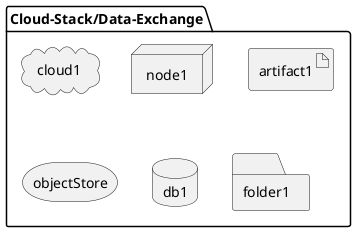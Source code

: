 @startuml

package  "Cloud-Stack/Data-Exchange" {
  cloud cloud1
  node node1
  artifact artifact1
  storage objectStore
  database db1
  folder folder1
}

@enduml
